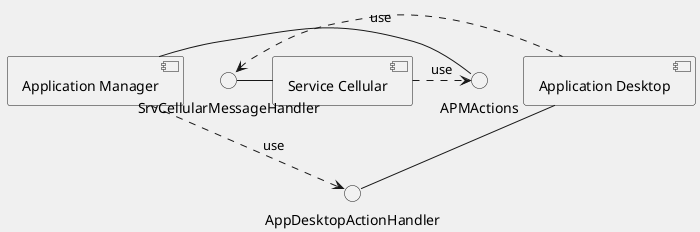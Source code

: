 @startuml
skinparam BackgroundColor F0F0F0

[Service Cellular] as srvclr
[Application Manager] as apmmgr
[Application Desktop] as appdsktp

interface "APMActions" as intrfcAPM1
interface "AppDesktopActionHandler" as intrfcDsktp1
interface "SrvCellularMessageHandler" as intrfcClr1

intrfcAPM1 -l- apmmgr
intrfcDsktp1 -u- appdsktp
intrfcClr1 -r- srvclr

intrfcClr1 <. appdsktp : use
apmmgr .> intrfcDsktp1 : use
srvclr .> intrfcAPM1 : use

@enduml
